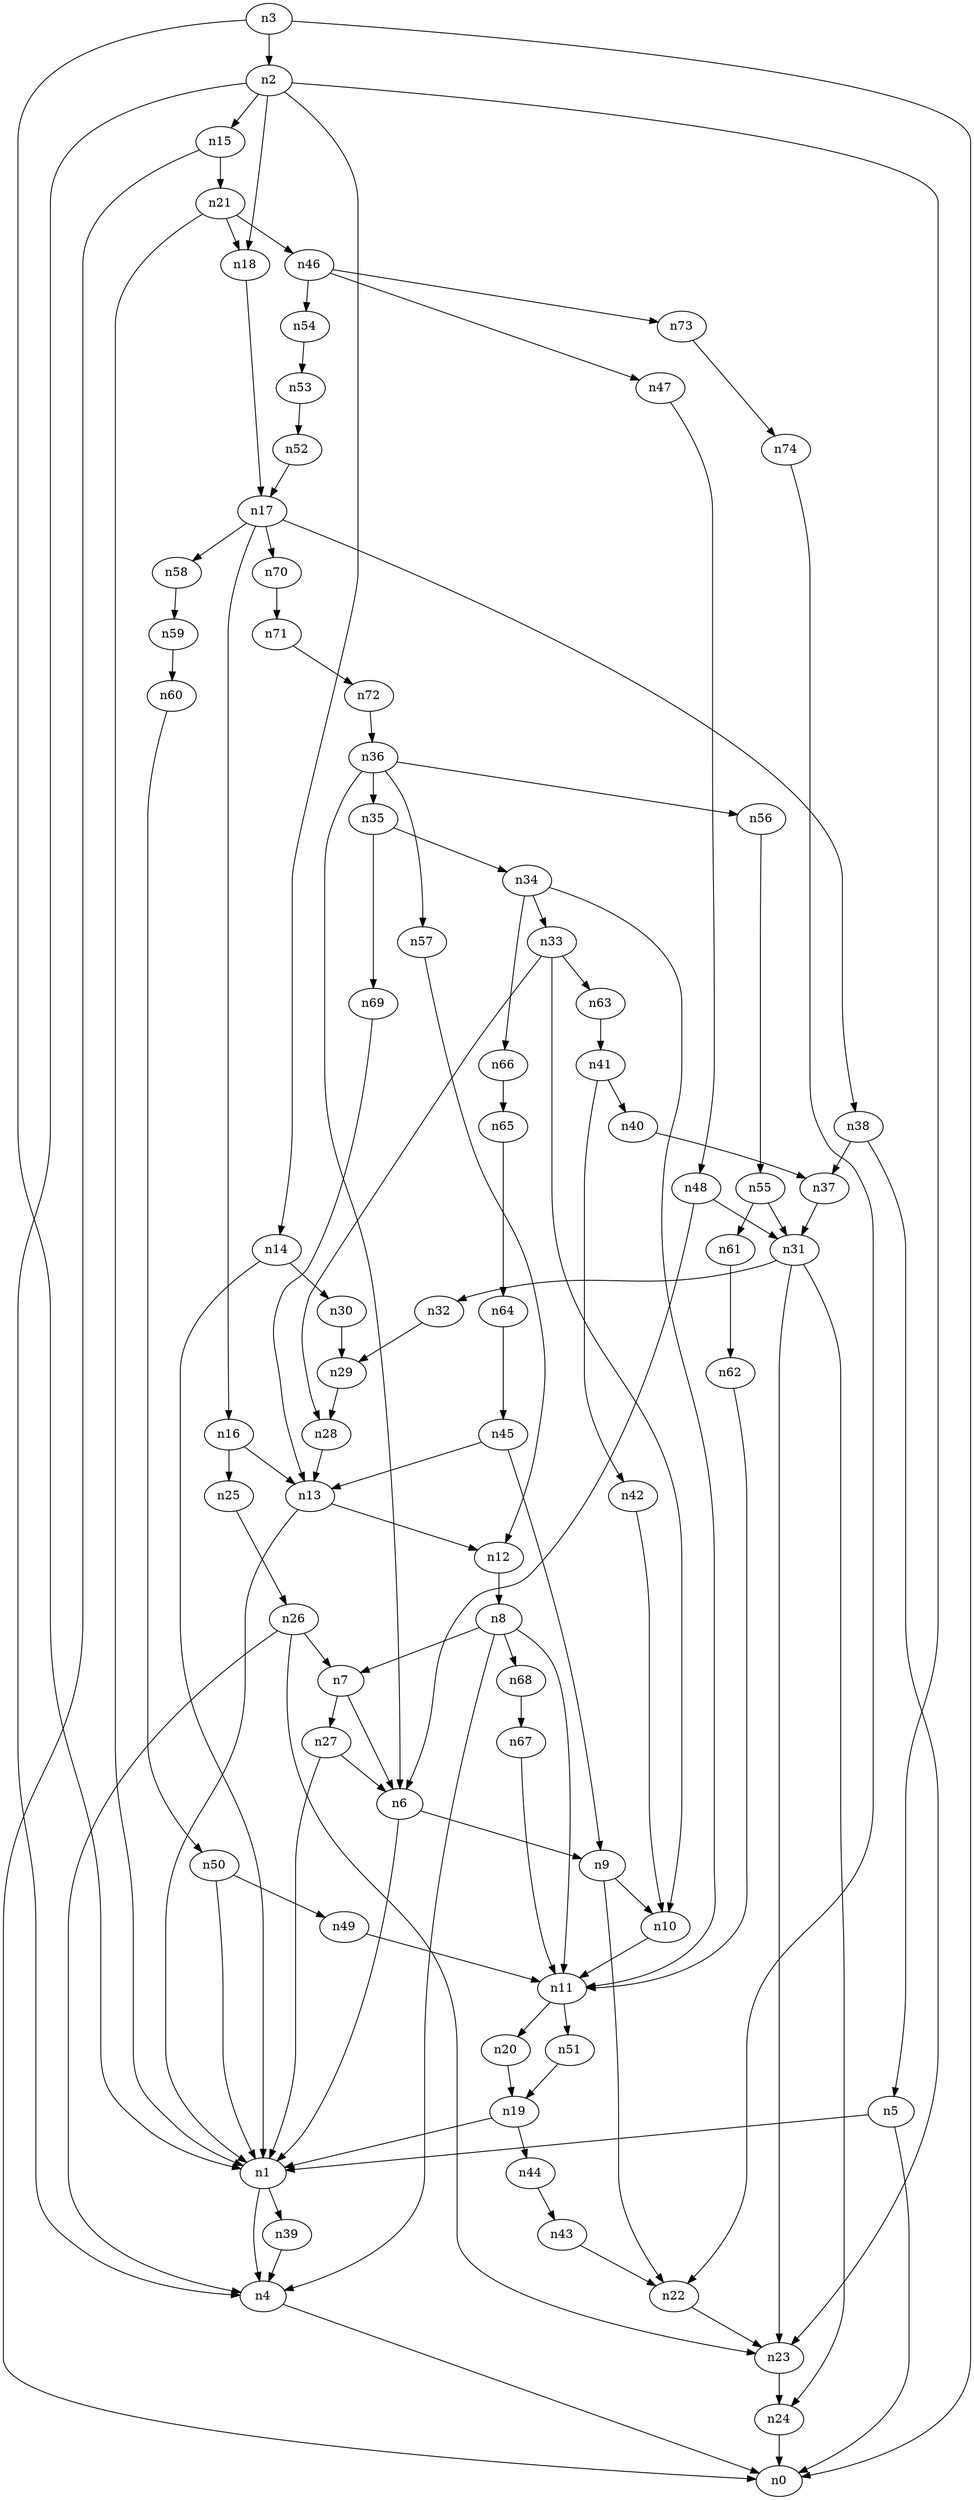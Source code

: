 digraph G {
	n1 -> n4	 [_graphml_id=e4];
	n1 -> n39	 [_graphml_id=e62];
	n2 -> n4	 [_graphml_id=e7];
	n2 -> n5	 [_graphml_id=e8];
	n2 -> n14	 [_graphml_id=e21];
	n2 -> n15	 [_graphml_id=e22];
	n2 -> n18	 [_graphml_id=e27];
	n3 -> n0	 [_graphml_id=e0];
	n3 -> n1	 [_graphml_id=e3];
	n3 -> n2	 [_graphml_id=e6];
	n4 -> n0	 [_graphml_id=e1];
	n5 -> n0	 [_graphml_id=e2];
	n5 -> n1	 [_graphml_id=e5];
	n6 -> n1	 [_graphml_id=e9];
	n6 -> n9	 [_graphml_id=e13];
	n7 -> n6	 [_graphml_id=e10];
	n7 -> n27	 [_graphml_id=e42];
	n8 -> n4	 [_graphml_id=e12];
	n8 -> n7	 [_graphml_id=e11];
	n8 -> n11	 [_graphml_id=e16];
	n8 -> n68	 [_graphml_id=e109];
	n9 -> n10	 [_graphml_id=e14];
	n9 -> n22	 [_graphml_id=e34];
	n10 -> n11	 [_graphml_id=e15];
	n11 -> n20	 [_graphml_id=e30];
	n11 -> n51	 [_graphml_id=e82];
	n12 -> n8	 [_graphml_id=e17];
	n13 -> n1	 [_graphml_id=e19];
	n13 -> n12	 [_graphml_id=e18];
	n14 -> n1	 [_graphml_id=e20];
	n14 -> n30	 [_graphml_id=e47];
	n15 -> n0	 [_graphml_id=e23];
	n15 -> n21	 [_graphml_id=e32];
	n16 -> n13	 [_graphml_id=e24];
	n16 -> n25	 [_graphml_id=e38];
	n17 -> n16	 [_graphml_id=e25];
	n17 -> n38	 [_graphml_id=e60];
	n17 -> n58	 [_graphml_id=e94];
	n17 -> n70	 [_graphml_id=e113];
	n18 -> n17	 [_graphml_id=e26];
	n19 -> n1	 [_graphml_id=e28];
	n19 -> n44	 [_graphml_id=e70];
	n20 -> n19	 [_graphml_id=e29];
	n21 -> n1	 [_graphml_id=e31];
	n21 -> n18	 [_graphml_id=e33];
	n21 -> n46	 [_graphml_id=e74];
	n22 -> n23	 [_graphml_id=e35];
	n23 -> n24	 [_graphml_id=e36];
	n24 -> n0	 [_graphml_id=e37];
	n25 -> n26	 [_graphml_id=e39];
	n26 -> n4	 [_graphml_id=e40];
	n26 -> n7	 [_graphml_id=e83];
	n26 -> n23	 [_graphml_id=e43];
	n27 -> n1	 [_graphml_id=e41];
	n27 -> n6	 [_graphml_id=e93];
	n28 -> n13	 [_graphml_id=e44];
	n29 -> n28	 [_graphml_id=e45];
	n30 -> n29	 [_graphml_id=e46];
	n31 -> n23	 [_graphml_id=e48];
	n31 -> n24	 [_graphml_id=e53];
	n31 -> n32	 [_graphml_id=e49];
	n32 -> n29	 [_graphml_id=e50];
	n33 -> n10	 [_graphml_id=e51];
	n33 -> n28	 [_graphml_id=e52];
	n33 -> n63	 [_graphml_id=e101];
	n34 -> n11	 [_graphml_id=e54];
	n34 -> n33	 [_graphml_id=e73];
	n34 -> n66	 [_graphml_id=e106];
	n35 -> n34	 [_graphml_id=e55];
	n35 -> n69	 [_graphml_id=e111];
	n36 -> n6	 [_graphml_id=e57];
	n36 -> n35	 [_graphml_id=e56];
	n36 -> n56	 [_graphml_id=e90];
	n36 -> n57	 [_graphml_id=e92];
	n37 -> n31	 [_graphml_id=e58];
	n38 -> n23	 [_graphml_id=e63];
	n38 -> n37	 [_graphml_id=e59];
	n39 -> n4	 [_graphml_id=e61];
	n40 -> n37	 [_graphml_id=e64];
	n41 -> n40	 [_graphml_id=e65];
	n41 -> n42	 [_graphml_id=e66];
	n42 -> n10	 [_graphml_id=e67];
	n43 -> n22	 [_graphml_id=e68];
	n44 -> n43	 [_graphml_id=e69];
	n45 -> n9	 [_graphml_id=e72];
	n45 -> n13	 [_graphml_id=e71];
	n46 -> n47	 [_graphml_id=e75];
	n46 -> n54	 [_graphml_id=e87];
	n46 -> n73	 [_graphml_id=e117];
	n47 -> n48	 [_graphml_id=e76];
	n48 -> n6	 [_graphml_id=e77];
	n48 -> n31	 [_graphml_id=e112];
	n49 -> n11	 [_graphml_id=e78];
	n50 -> n1	 [_graphml_id=e80];
	n50 -> n49	 [_graphml_id=e79];
	n51 -> n19	 [_graphml_id=e81];
	n52 -> n17	 [_graphml_id=e84];
	n53 -> n52	 [_graphml_id=e85];
	n54 -> n53	 [_graphml_id=e86];
	n55 -> n31	 [_graphml_id=e88];
	n55 -> n61	 [_graphml_id=e98];
	n56 -> n55	 [_graphml_id=e89];
	n57 -> n12	 [_graphml_id=e91];
	n58 -> n59	 [_graphml_id=e95];
	n59 -> n60	 [_graphml_id=e96];
	n60 -> n50	 [_graphml_id=e97];
	n61 -> n62	 [_graphml_id=e99];
	n62 -> n11	 [_graphml_id=e100];
	n63 -> n41	 [_graphml_id=e102];
	n64 -> n45	 [_graphml_id=e103];
	n65 -> n64	 [_graphml_id=e104];
	n66 -> n65	 [_graphml_id=e105];
	n67 -> n11	 [_graphml_id=e107];
	n68 -> n67	 [_graphml_id=e108];
	n69 -> n13	 [_graphml_id=e110];
	n70 -> n71	 [_graphml_id=e114];
	n71 -> n72	 [_graphml_id=e115];
	n72 -> n36	 [_graphml_id=e116];
	n73 -> n74	 [_graphml_id=e118];
	n74 -> n22	 [_graphml_id=e119];
}
